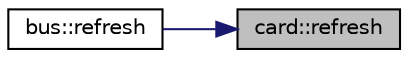 digraph "card::refresh"
{
 // LATEX_PDF_SIZE
  edge [fontname="Helvetica",fontsize="10",labelfontname="Helvetica",labelfontsize="10"];
  node [fontname="Helvetica",fontsize="10",shape=record];
  rankdir="RL";
  Node1 [label="card::refresh",height=0.2,width=0.4,color="black", fillcolor="grey75", style="filled", fontcolor="black",tooltip="Refresh the card to allow periodic I/O, timer or sync operation."];
  Node1 -> Node2 [dir="back",color="midnightblue",fontsize="10",style="solid",fontname="Helvetica"];
  Node2 [label="bus::refresh",height=0.2,width=0.4,color="black", fillcolor="white", style="filled",URL="$classbus.html#ac158680334e36add350e716e6a0ec69b",tooltip="Refreshes all cards on the bus."];
}
